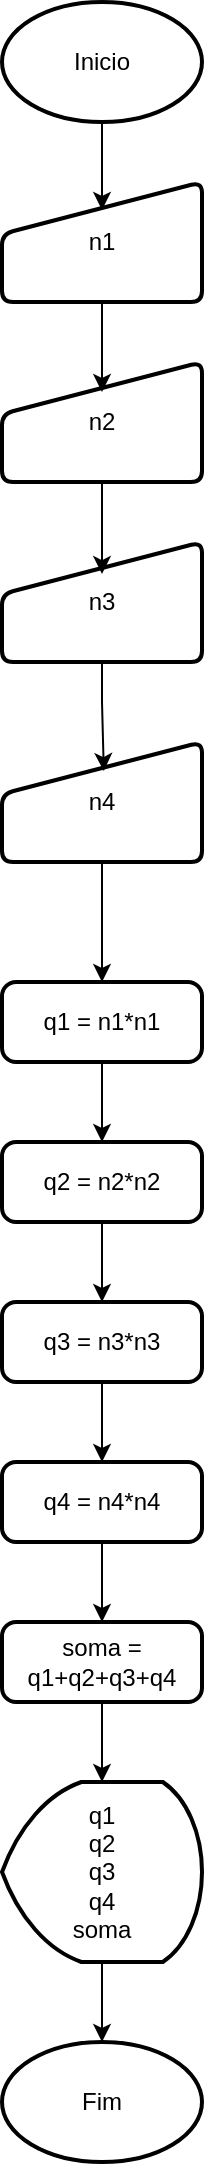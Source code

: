 <mxfile version="25.0.3">
  <diagram name="Página-1" id="Ah8NjZ5Xg5xbvG-C6Z_T">
    <mxGraphModel dx="959" dy="504" grid="1" gridSize="10" guides="1" tooltips="1" connect="1" arrows="1" fold="1" page="1" pageScale="1" pageWidth="827" pageHeight="1169" math="0" shadow="0">
      <root>
        <mxCell id="0" />
        <mxCell id="1" parent="0" />
        <mxCell id="hnj8AC3YeiDMYb95IlZ8-1" value="Inicio" style="strokeWidth=2;html=1;shape=mxgraph.flowchart.start_1;whiteSpace=wrap;" vertex="1" parent="1">
          <mxGeometry x="350" y="50" width="100" height="60" as="geometry" />
        </mxCell>
        <mxCell id="hnj8AC3YeiDMYb95IlZ8-2" value="n1" style="html=1;strokeWidth=2;shape=manualInput;whiteSpace=wrap;rounded=1;size=26;arcSize=11;" vertex="1" parent="1">
          <mxGeometry x="350" y="140" width="100" height="60" as="geometry" />
        </mxCell>
        <mxCell id="hnj8AC3YeiDMYb95IlZ8-3" value="n2" style="html=1;strokeWidth=2;shape=manualInput;whiteSpace=wrap;rounded=1;size=26;arcSize=11;" vertex="1" parent="1">
          <mxGeometry x="350" y="230" width="100" height="60" as="geometry" />
        </mxCell>
        <mxCell id="hnj8AC3YeiDMYb95IlZ8-4" value="n3" style="html=1;strokeWidth=2;shape=manualInput;whiteSpace=wrap;rounded=1;size=26;arcSize=11;" vertex="1" parent="1">
          <mxGeometry x="350" y="320" width="100" height="60" as="geometry" />
        </mxCell>
        <mxCell id="hnj8AC3YeiDMYb95IlZ8-5" style="edgeStyle=orthogonalEdgeStyle;rounded=0;orthogonalLoop=1;jettySize=auto;html=1;exitX=0.5;exitY=1;exitDx=0;exitDy=0;exitPerimeter=0;entryX=0.5;entryY=0.233;entryDx=0;entryDy=0;entryPerimeter=0;" edge="1" parent="1" source="hnj8AC3YeiDMYb95IlZ8-1" target="hnj8AC3YeiDMYb95IlZ8-2">
          <mxGeometry relative="1" as="geometry" />
        </mxCell>
        <mxCell id="hnj8AC3YeiDMYb95IlZ8-6" style="edgeStyle=orthogonalEdgeStyle;rounded=0;orthogonalLoop=1;jettySize=auto;html=1;exitX=0.5;exitY=1;exitDx=0;exitDy=0;entryX=0.5;entryY=0.25;entryDx=0;entryDy=0;entryPerimeter=0;" edge="1" parent="1" source="hnj8AC3YeiDMYb95IlZ8-2" target="hnj8AC3YeiDMYb95IlZ8-3">
          <mxGeometry relative="1" as="geometry" />
        </mxCell>
        <mxCell id="hnj8AC3YeiDMYb95IlZ8-7" style="edgeStyle=orthogonalEdgeStyle;rounded=0;orthogonalLoop=1;jettySize=auto;html=1;exitX=0.5;exitY=1;exitDx=0;exitDy=0;entryX=0.5;entryY=0.267;entryDx=0;entryDy=0;entryPerimeter=0;" edge="1" parent="1" source="hnj8AC3YeiDMYb95IlZ8-3" target="hnj8AC3YeiDMYb95IlZ8-4">
          <mxGeometry relative="1" as="geometry" />
        </mxCell>
        <mxCell id="hnj8AC3YeiDMYb95IlZ8-56" style="edgeStyle=orthogonalEdgeStyle;rounded=0;orthogonalLoop=1;jettySize=auto;html=1;exitX=0.5;exitY=1;exitDx=0;exitDy=0;entryX=0.5;entryY=0;entryDx=0;entryDy=0;" edge="1" parent="1" source="hnj8AC3YeiDMYb95IlZ8-52" target="hnj8AC3YeiDMYb95IlZ8-53">
          <mxGeometry relative="1" as="geometry" />
        </mxCell>
        <mxCell id="hnj8AC3YeiDMYb95IlZ8-52" value="n4" style="html=1;strokeWidth=2;shape=manualInput;whiteSpace=wrap;rounded=1;size=26;arcSize=11;" vertex="1" parent="1">
          <mxGeometry x="350" y="420" width="100" height="60" as="geometry" />
        </mxCell>
        <mxCell id="hnj8AC3YeiDMYb95IlZ8-60" style="edgeStyle=orthogonalEdgeStyle;rounded=0;orthogonalLoop=1;jettySize=auto;html=1;exitX=0.5;exitY=1;exitDx=0;exitDy=0;entryX=0.5;entryY=0;entryDx=0;entryDy=0;" edge="1" parent="1" source="hnj8AC3YeiDMYb95IlZ8-53" target="hnj8AC3YeiDMYb95IlZ8-57">
          <mxGeometry relative="1" as="geometry" />
        </mxCell>
        <mxCell id="hnj8AC3YeiDMYb95IlZ8-53" value="q1 = n1*n1" style="rounded=1;whiteSpace=wrap;html=1;absoluteArcSize=1;arcSize=14;strokeWidth=2;" vertex="1" parent="1">
          <mxGeometry x="350" y="540" width="100" height="40" as="geometry" />
        </mxCell>
        <mxCell id="hnj8AC3YeiDMYb95IlZ8-55" style="edgeStyle=orthogonalEdgeStyle;rounded=0;orthogonalLoop=1;jettySize=auto;html=1;exitX=0.5;exitY=1;exitDx=0;exitDy=0;entryX=0.509;entryY=0.242;entryDx=0;entryDy=0;entryPerimeter=0;" edge="1" parent="1" source="hnj8AC3YeiDMYb95IlZ8-4" target="hnj8AC3YeiDMYb95IlZ8-52">
          <mxGeometry relative="1" as="geometry" />
        </mxCell>
        <mxCell id="hnj8AC3YeiDMYb95IlZ8-61" style="edgeStyle=orthogonalEdgeStyle;rounded=0;orthogonalLoop=1;jettySize=auto;html=1;exitX=0.5;exitY=1;exitDx=0;exitDy=0;entryX=0.5;entryY=0;entryDx=0;entryDy=0;" edge="1" parent="1" source="hnj8AC3YeiDMYb95IlZ8-57" target="hnj8AC3YeiDMYb95IlZ8-58">
          <mxGeometry relative="1" as="geometry" />
        </mxCell>
        <mxCell id="hnj8AC3YeiDMYb95IlZ8-57" value="q2 = n2*n2" style="rounded=1;whiteSpace=wrap;html=1;absoluteArcSize=1;arcSize=14;strokeWidth=2;" vertex="1" parent="1">
          <mxGeometry x="350" y="620" width="100" height="40" as="geometry" />
        </mxCell>
        <mxCell id="hnj8AC3YeiDMYb95IlZ8-62" style="edgeStyle=orthogonalEdgeStyle;rounded=0;orthogonalLoop=1;jettySize=auto;html=1;exitX=0.5;exitY=1;exitDx=0;exitDy=0;entryX=0.5;entryY=0;entryDx=0;entryDy=0;" edge="1" parent="1" source="hnj8AC3YeiDMYb95IlZ8-58" target="hnj8AC3YeiDMYb95IlZ8-59">
          <mxGeometry relative="1" as="geometry" />
        </mxCell>
        <mxCell id="hnj8AC3YeiDMYb95IlZ8-58" value="q3 = n3*n3" style="rounded=1;whiteSpace=wrap;html=1;absoluteArcSize=1;arcSize=14;strokeWidth=2;" vertex="1" parent="1">
          <mxGeometry x="350" y="700" width="100" height="40" as="geometry" />
        </mxCell>
        <mxCell id="hnj8AC3YeiDMYb95IlZ8-64" style="edgeStyle=orthogonalEdgeStyle;rounded=0;orthogonalLoop=1;jettySize=auto;html=1;exitX=0.5;exitY=1;exitDx=0;exitDy=0;entryX=0.5;entryY=0;entryDx=0;entryDy=0;" edge="1" parent="1" source="hnj8AC3YeiDMYb95IlZ8-59" target="hnj8AC3YeiDMYb95IlZ8-63">
          <mxGeometry relative="1" as="geometry" />
        </mxCell>
        <mxCell id="hnj8AC3YeiDMYb95IlZ8-59" value="q4 = n4*n4" style="rounded=1;whiteSpace=wrap;html=1;absoluteArcSize=1;arcSize=14;strokeWidth=2;" vertex="1" parent="1">
          <mxGeometry x="350" y="780" width="100" height="40" as="geometry" />
        </mxCell>
        <mxCell id="hnj8AC3YeiDMYb95IlZ8-63" value="soma = q1+q2+q3+q4" style="rounded=1;whiteSpace=wrap;html=1;absoluteArcSize=1;arcSize=14;strokeWidth=2;" vertex="1" parent="1">
          <mxGeometry x="350" y="860" width="100" height="40" as="geometry" />
        </mxCell>
        <mxCell id="hnj8AC3YeiDMYb95IlZ8-65" value="q1&lt;div&gt;q2&lt;/div&gt;&lt;div&gt;q3&lt;/div&gt;&lt;div&gt;q4&lt;/div&gt;&lt;div&gt;soma&lt;/div&gt;" style="strokeWidth=2;html=1;shape=mxgraph.flowchart.display;whiteSpace=wrap;" vertex="1" parent="1">
          <mxGeometry x="350" y="940" width="100" height="90" as="geometry" />
        </mxCell>
        <mxCell id="hnj8AC3YeiDMYb95IlZ8-66" style="edgeStyle=orthogonalEdgeStyle;rounded=0;orthogonalLoop=1;jettySize=auto;html=1;exitX=0.5;exitY=1;exitDx=0;exitDy=0;entryX=0.5;entryY=0;entryDx=0;entryDy=0;entryPerimeter=0;" edge="1" parent="1" source="hnj8AC3YeiDMYb95IlZ8-63" target="hnj8AC3YeiDMYb95IlZ8-65">
          <mxGeometry relative="1" as="geometry" />
        </mxCell>
        <mxCell id="hnj8AC3YeiDMYb95IlZ8-67" value="Fim" style="strokeWidth=2;html=1;shape=mxgraph.flowchart.start_1;whiteSpace=wrap;" vertex="1" parent="1">
          <mxGeometry x="350" y="1070" width="100" height="60" as="geometry" />
        </mxCell>
        <mxCell id="hnj8AC3YeiDMYb95IlZ8-68" style="edgeStyle=orthogonalEdgeStyle;rounded=0;orthogonalLoop=1;jettySize=auto;html=1;exitX=0.5;exitY=1;exitDx=0;exitDy=0;exitPerimeter=0;entryX=0.5;entryY=0;entryDx=0;entryDy=0;entryPerimeter=0;" edge="1" parent="1" source="hnj8AC3YeiDMYb95IlZ8-65" target="hnj8AC3YeiDMYb95IlZ8-67">
          <mxGeometry relative="1" as="geometry" />
        </mxCell>
      </root>
    </mxGraphModel>
  </diagram>
</mxfile>
